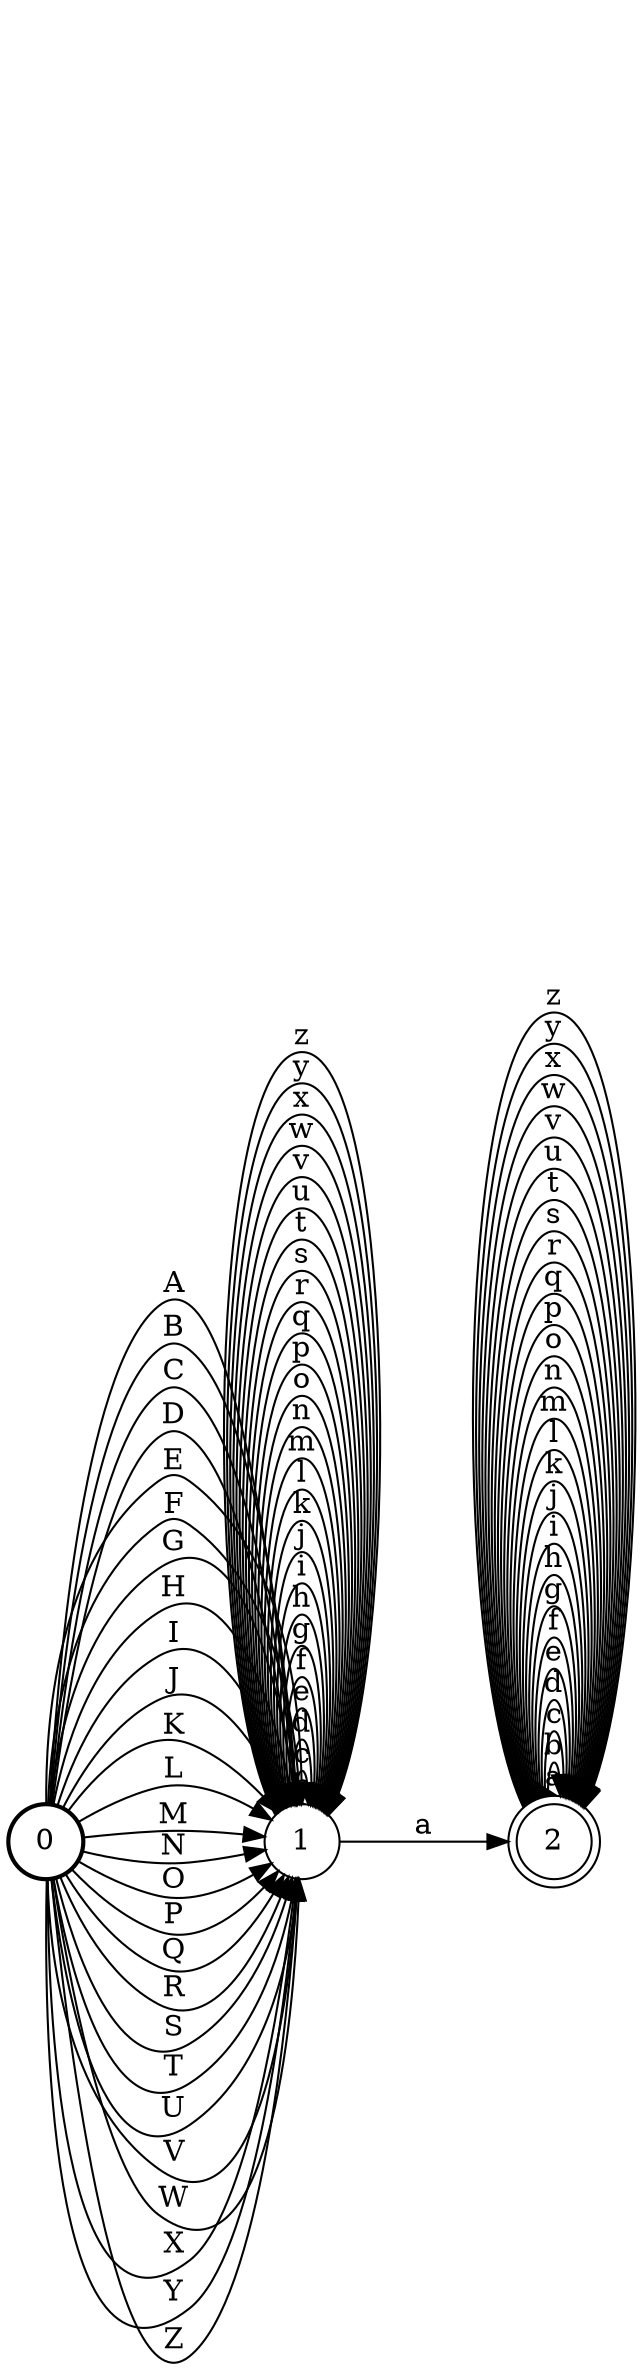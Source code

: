 digraph FST {
rankdir = LR;
size = "8.5,17";
label = "";
center = 1;
orientation = Portrait;
ranksep = "1";
nodesep = "0.01";
0 [label = "0", shape = circle, style = bold, fontsize = 14]
	0 -> 1 [label = "A", fontsize = 14];
	0 -> 1 [label = "B", fontsize = 14];
	0 -> 1 [label = "C", fontsize = 14];
	0 -> 1 [label = "D", fontsize = 14];
	0 -> 1 [label = "E", fontsize = 14];
	0 -> 1 [label = "F", fontsize = 14];
	0 -> 1 [label = "G", fontsize = 14];
	0 -> 1 [label = "H", fontsize = 14];
	0 -> 1 [label = "I", fontsize = 14];
	0 -> 1 [label = "J", fontsize = 14];
	0 -> 1 [label = "K", fontsize = 14];
	0 -> 1 [label = "L", fontsize = 14];
	0 -> 1 [label = "M", fontsize = 14];
	0 -> 1 [label = "N", fontsize = 14];
	0 -> 1 [label = "O", fontsize = 14];
	0 -> 1 [label = "P", fontsize = 14];
	0 -> 1 [label = "Q", fontsize = 14];
	0 -> 1 [label = "R", fontsize = 14];
	0 -> 1 [label = "S", fontsize = 14];
	0 -> 1 [label = "T", fontsize = 14];
	0 -> 1 [label = "U", fontsize = 14];
	0 -> 1 [label = "V", fontsize = 14];
	0 -> 1 [label = "W", fontsize = 14];
	0 -> 1 [label = "X", fontsize = 14];
	0 -> 1 [label = "Y", fontsize = 14];
	0 -> 1 [label = "Z", fontsize = 14];
1 [label = "1", shape = circle, style = solid, fontsize = 14]
	1 -> 2 [label = "a", fontsize = 14];
	1 -> 1 [label = "b", fontsize = 14];
	1 -> 1 [label = "c", fontsize = 14];
	1 -> 1 [label = "d", fontsize = 14];
	1 -> 1 [label = "e", fontsize = 14];
	1 -> 1 [label = "f", fontsize = 14];
	1 -> 1 [label = "g", fontsize = 14];
	1 -> 1 [label = "h", fontsize = 14];
	1 -> 1 [label = "i", fontsize = 14];
	1 -> 1 [label = "j", fontsize = 14];
	1 -> 1 [label = "k", fontsize = 14];
	1 -> 1 [label = "l", fontsize = 14];
	1 -> 1 [label = "m", fontsize = 14];
	1 -> 1 [label = "n", fontsize = 14];
	1 -> 1 [label = "o", fontsize = 14];
	1 -> 1 [label = "p", fontsize = 14];
	1 -> 1 [label = "q", fontsize = 14];
	1 -> 1 [label = "r", fontsize = 14];
	1 -> 1 [label = "s", fontsize = 14];
	1 -> 1 [label = "t", fontsize = 14];
	1 -> 1 [label = "u", fontsize = 14];
	1 -> 1 [label = "v", fontsize = 14];
	1 -> 1 [label = "w", fontsize = 14];
	1 -> 1 [label = "x", fontsize = 14];
	1 -> 1 [label = "y", fontsize = 14];
	1 -> 1 [label = "z", fontsize = 14];
2 [label = "2", shape = doublecircle, style = solid, fontsize = 14]
	2 -> 2 [label = "a", fontsize = 14];
	2 -> 2 [label = "b", fontsize = 14];
	2 -> 2 [label = "c", fontsize = 14];
	2 -> 2 [label = "d", fontsize = 14];
	2 -> 2 [label = "e", fontsize = 14];
	2 -> 2 [label = "f", fontsize = 14];
	2 -> 2 [label = "g", fontsize = 14];
	2 -> 2 [label = "h", fontsize = 14];
	2 -> 2 [label = "i", fontsize = 14];
	2 -> 2 [label = "j", fontsize = 14];
	2 -> 2 [label = "k", fontsize = 14];
	2 -> 2 [label = "l", fontsize = 14];
	2 -> 2 [label = "m", fontsize = 14];
	2 -> 2 [label = "n", fontsize = 14];
	2 -> 2 [label = "o", fontsize = 14];
	2 -> 2 [label = "p", fontsize = 14];
	2 -> 2 [label = "q", fontsize = 14];
	2 -> 2 [label = "r", fontsize = 14];
	2 -> 2 [label = "s", fontsize = 14];
	2 -> 2 [label = "t", fontsize = 14];
	2 -> 2 [label = "u", fontsize = 14];
	2 -> 2 [label = "v", fontsize = 14];
	2 -> 2 [label = "w", fontsize = 14];
	2 -> 2 [label = "x", fontsize = 14];
	2 -> 2 [label = "y", fontsize = 14];
	2 -> 2 [label = "z", fontsize = 14];
}
